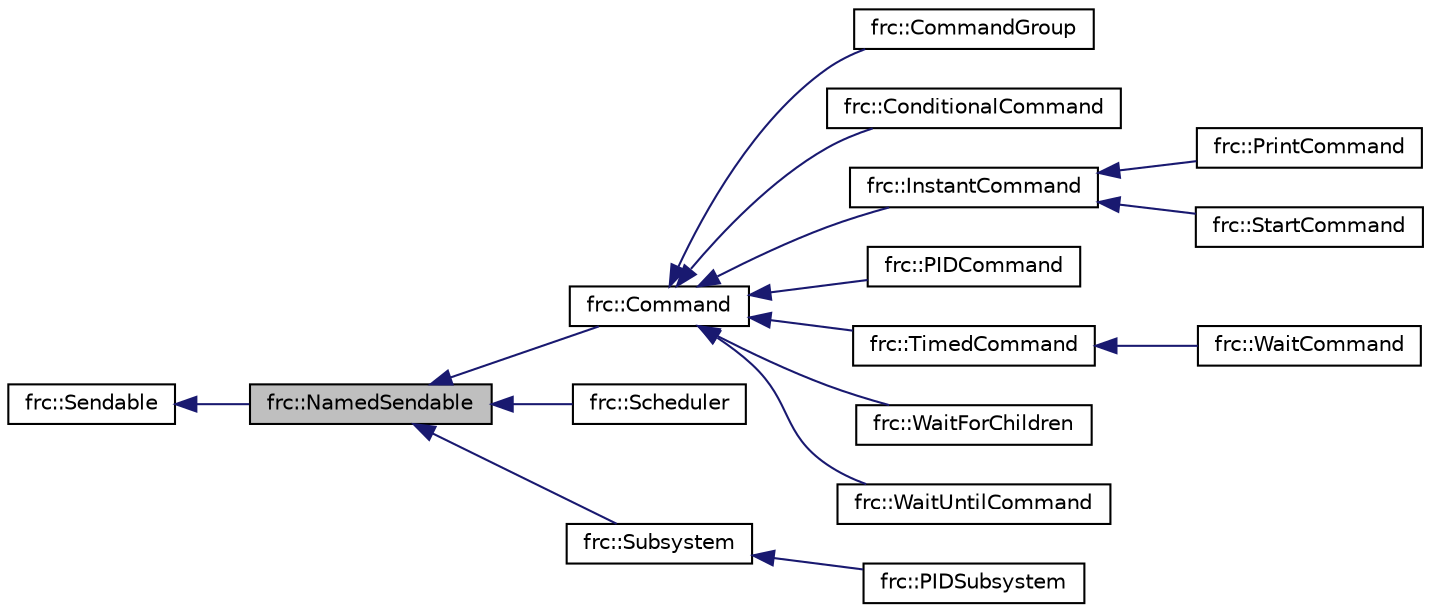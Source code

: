 digraph "frc::NamedSendable"
{
  edge [fontname="Helvetica",fontsize="10",labelfontname="Helvetica",labelfontsize="10"];
  node [fontname="Helvetica",fontsize="10",shape=record];
  rankdir="LR";
  Node1 [label="frc::NamedSendable",height=0.2,width=0.4,color="black", fillcolor="grey75", style="filled", fontcolor="black"];
  Node2 -> Node1 [dir="back",color="midnightblue",fontsize="10",style="solid",fontname="Helvetica"];
  Node2 [label="frc::Sendable",height=0.2,width=0.4,color="black", fillcolor="white", style="filled",URL="$classfrc_1_1Sendable.html"];
  Node1 -> Node3 [dir="back",color="midnightblue",fontsize="10",style="solid",fontname="Helvetica"];
  Node3 [label="frc::Command",height=0.2,width=0.4,color="black", fillcolor="white", style="filled",URL="$classfrc_1_1Command.html",tooltip="The Command class is at the very core of the entire command framework. "];
  Node3 -> Node4 [dir="back",color="midnightblue",fontsize="10",style="solid",fontname="Helvetica"];
  Node4 [label="frc::CommandGroup",height=0.2,width=0.4,color="black", fillcolor="white", style="filled",URL="$classfrc_1_1CommandGroup.html",tooltip="A CommandGroup is a list of commands which are executed in sequence. "];
  Node3 -> Node5 [dir="back",color="midnightblue",fontsize="10",style="solid",fontname="Helvetica"];
  Node5 [label="frc::ConditionalCommand",height=0.2,width=0.4,color="black", fillcolor="white", style="filled",URL="$classfrc_1_1ConditionalCommand.html",tooltip="A ConditionalCommand is a Command that starts one of two commands. "];
  Node3 -> Node6 [dir="back",color="midnightblue",fontsize="10",style="solid",fontname="Helvetica"];
  Node6 [label="frc::InstantCommand",height=0.2,width=0.4,color="black", fillcolor="white", style="filled",URL="$classfrc_1_1InstantCommand.html",tooltip="This command will execute once, then finish immediately afterward. "];
  Node6 -> Node7 [dir="back",color="midnightblue",fontsize="10",style="solid",fontname="Helvetica"];
  Node7 [label="frc::PrintCommand",height=0.2,width=0.4,color="black", fillcolor="white", style="filled",URL="$classfrc_1_1PrintCommand.html"];
  Node6 -> Node8 [dir="back",color="midnightblue",fontsize="10",style="solid",fontname="Helvetica"];
  Node8 [label="frc::StartCommand",height=0.2,width=0.4,color="black", fillcolor="white", style="filled",URL="$classfrc_1_1StartCommand.html"];
  Node3 -> Node9 [dir="back",color="midnightblue",fontsize="10",style="solid",fontname="Helvetica"];
  Node9 [label="frc::PIDCommand",height=0.2,width=0.4,color="black", fillcolor="white", style="filled",URL="$classfrc_1_1PIDCommand.html"];
  Node3 -> Node10 [dir="back",color="midnightblue",fontsize="10",style="solid",fontname="Helvetica"];
  Node10 [label="frc::TimedCommand",height=0.2,width=0.4,color="black", fillcolor="white", style="filled",URL="$classfrc_1_1TimedCommand.html",tooltip="A TimedCommand will wait for a timeout before finishing. "];
  Node10 -> Node11 [dir="back",color="midnightblue",fontsize="10",style="solid",fontname="Helvetica"];
  Node11 [label="frc::WaitCommand",height=0.2,width=0.4,color="black", fillcolor="white", style="filled",URL="$classfrc_1_1WaitCommand.html"];
  Node3 -> Node12 [dir="back",color="midnightblue",fontsize="10",style="solid",fontname="Helvetica"];
  Node12 [label="frc::WaitForChildren",height=0.2,width=0.4,color="black", fillcolor="white", style="filled",URL="$classfrc_1_1WaitForChildren.html"];
  Node3 -> Node13 [dir="back",color="midnightblue",fontsize="10",style="solid",fontname="Helvetica"];
  Node13 [label="frc::WaitUntilCommand",height=0.2,width=0.4,color="black", fillcolor="white", style="filled",URL="$classfrc_1_1WaitUntilCommand.html"];
  Node1 -> Node14 [dir="back",color="midnightblue",fontsize="10",style="solid",fontname="Helvetica"];
  Node14 [label="frc::Scheduler",height=0.2,width=0.4,color="black", fillcolor="white", style="filled",URL="$classfrc_1_1Scheduler.html"];
  Node1 -> Node15 [dir="back",color="midnightblue",fontsize="10",style="solid",fontname="Helvetica"];
  Node15 [label="frc::Subsystem",height=0.2,width=0.4,color="black", fillcolor="white", style="filled",URL="$classfrc_1_1Subsystem.html"];
  Node15 -> Node16 [dir="back",color="midnightblue",fontsize="10",style="solid",fontname="Helvetica"];
  Node16 [label="frc::PIDSubsystem",height=0.2,width=0.4,color="black", fillcolor="white", style="filled",URL="$classfrc_1_1PIDSubsystem.html",tooltip="This class is designed to handle the case where there is a Subsystem which uses a single PIDControlle..."];
}
